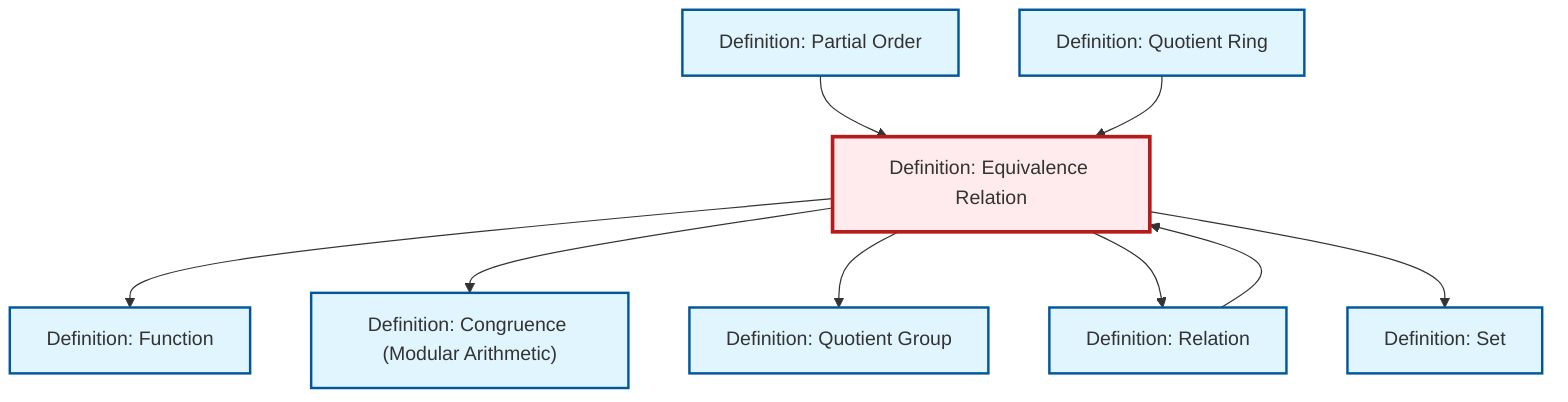 graph TD
    classDef definition fill:#e1f5fe,stroke:#01579b,stroke-width:2px
    classDef theorem fill:#f3e5f5,stroke:#4a148c,stroke-width:2px
    classDef axiom fill:#fff3e0,stroke:#e65100,stroke-width:2px
    classDef example fill:#e8f5e9,stroke:#1b5e20,stroke-width:2px
    classDef current fill:#ffebee,stroke:#b71c1c,stroke-width:3px
    def-set["Definition: Set"]:::definition
    def-quotient-ring["Definition: Quotient Ring"]:::definition
    def-quotient-group["Definition: Quotient Group"]:::definition
    def-equivalence-relation["Definition: Equivalence Relation"]:::definition
    def-relation["Definition: Relation"]:::definition
    def-function["Definition: Function"]:::definition
    def-partial-order["Definition: Partial Order"]:::definition
    def-congruence["Definition: Congruence (Modular Arithmetic)"]:::definition
    def-partial-order --> def-equivalence-relation
    def-equivalence-relation --> def-function
    def-relation --> def-equivalence-relation
    def-equivalence-relation --> def-congruence
    def-equivalence-relation --> def-quotient-group
    def-quotient-ring --> def-equivalence-relation
    def-equivalence-relation --> def-relation
    def-equivalence-relation --> def-set
    class def-equivalence-relation current